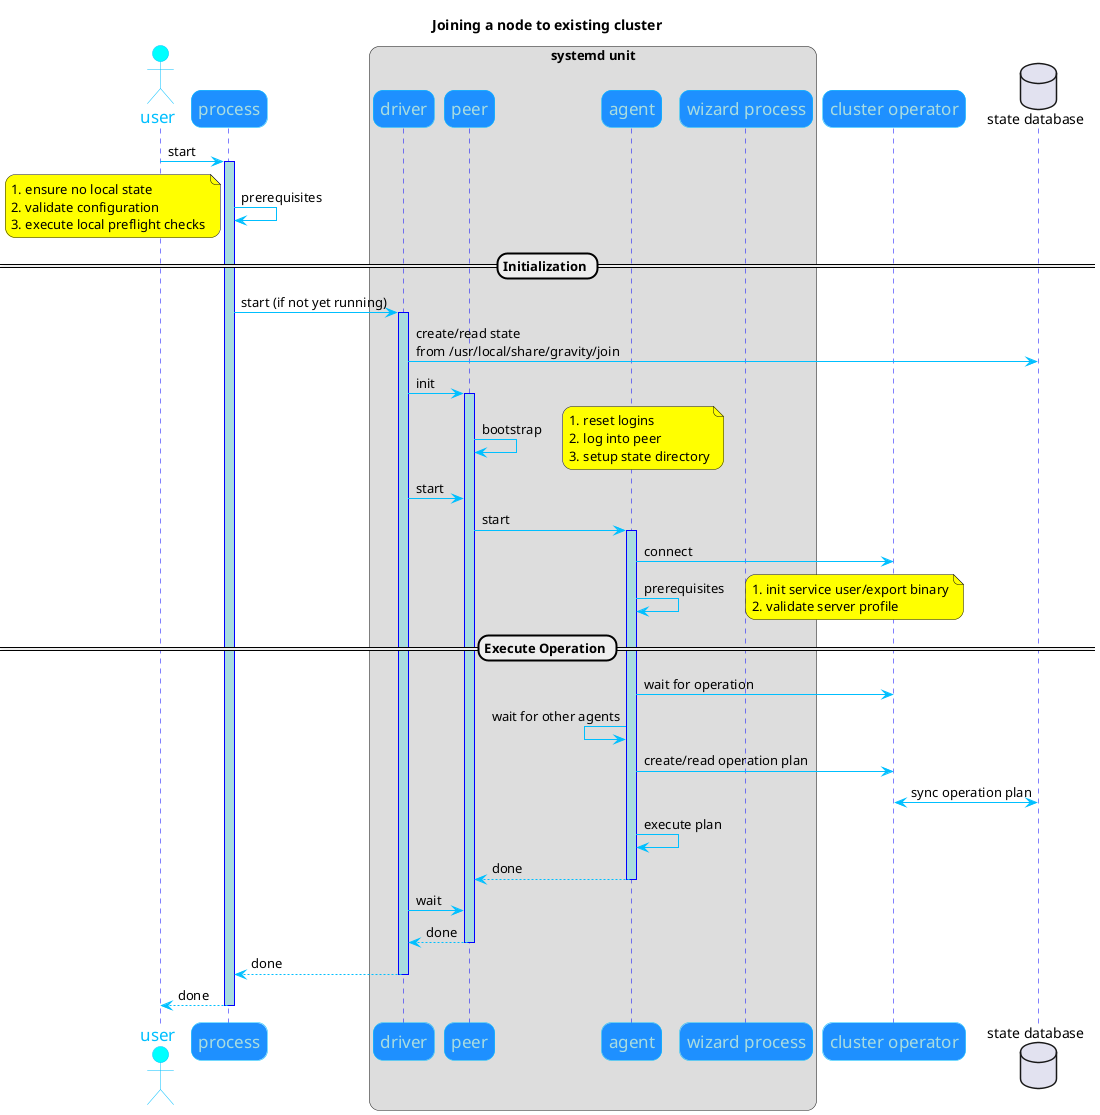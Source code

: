 @startuml
skinparam BackgroundColor #white
skinparam RoundCorner 20
skinparam note {
  BackgroundColor #yellow
}
skinparam sequence {
	ArrowColor DeepSkyBlue
	ActorBorderColor DeepSkyBlue
	LifeLineBorderColor blue
	LifeLineBackgroundColor #A9DCDF

	ParticipantBorderColor DeepSkyBlue
	ParticipantBackgroundColor DodgerBlue
	ParticipantFontName Consolas
	ParticipantFontSize 17
	ParticipantFontColor #A9DCDF

	ActorBackgroundColor aqua
	ActorFontColor DeepSkyBlue
	ActorFontSize 17
	ActorFontName Aapex
}

actor user
participant process as P
box systemd unit
participant driver as DP
participant "peer" as PP
participant "agent" as A
participant "wizard process" as W
end box
participant "cluster operator" as C order 40
database "state database" as db order 100

title Joining a node to existing cluster

user -> P : start
activate P
P -> P : prerequisites
note left
  # ensure no local state
  # validate configuration
  # execute local preflight checks
end note

== Initialization ==

P -> DP : start (if not yet running)
activate DP

DP -> db : create/read state\nfrom /usr/local/share/gravity/join
DP -> PP : init
activate PP
PP -> PP : bootstrap
note right
  # reset logins
  # log into peer
  # setup state directory
end note

DP -> PP : start
PP-> A : start
activate A
A -> C : connect
A -> A : prerequisites
note right
  # init service user/export binary
  # validate server profile
end note

== Execute Operation ==

A -> C : wait for operation
A <- A : wait for other agents
A -> C : create/read operation plan
db <-> C : sync operation plan
A -> A : execute plan
return done

DP -> PP : wait

return done
return done
return done

@enduml

